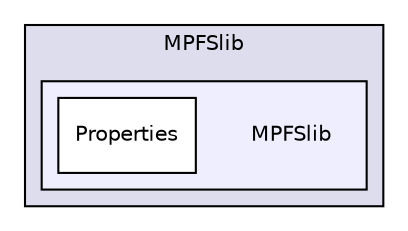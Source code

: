 digraph "C:/Users/mainuser/Desktop/School/SeniorProject/EthKitTCP/Microchip/TCPIP Stack/Utilities/Source/MPFSlib/MPFSlib" {
  compound=true
  node [ fontsize="10", fontname="Helvetica"];
  edge [ labelfontsize="10", labelfontname="Helvetica"];
  subgraph clusterdir_d432853000f5fea1fc6102e8900cf0ff {
    graph [ bgcolor="#ddddee", pencolor="black", label="MPFSlib" fontname="Helvetica", fontsize="10", URL="dir_d432853000f5fea1fc6102e8900cf0ff.html"]
  subgraph clusterdir_fff9ae5d26487d5368dc1e63884dd3e2 {
    graph [ bgcolor="#eeeeff", pencolor="black", label="" URL="dir_fff9ae5d26487d5368dc1e63884dd3e2.html"];
    dir_fff9ae5d26487d5368dc1e63884dd3e2 [shape=plaintext label="MPFSlib"];
    dir_2e3a8813e0e669b125599fd0a6a4ae3d [shape=box label="Properties" color="black" fillcolor="white" style="filled" URL="dir_2e3a8813e0e669b125599fd0a6a4ae3d.html"];
  }
  }
}
